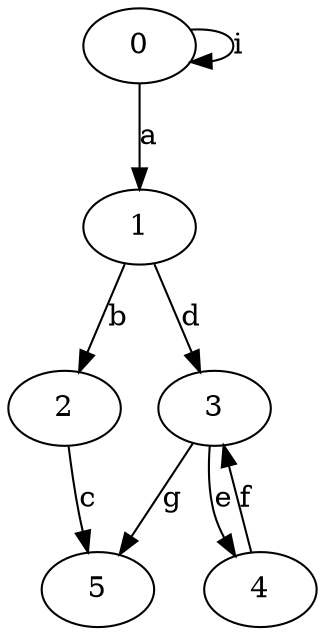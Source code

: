 digraph G {
0 -> 0 [label = "i"];
0 -> 1 [label = "a"];
1 -> 2 [label = "b"];
1 -> 3 [label = "d"];
2 -> 5 [label = "c"];
3 -> 4 [label = "e"];
3 -> 5 [label = "g"];
4 -> 3 [label = "f"];
}